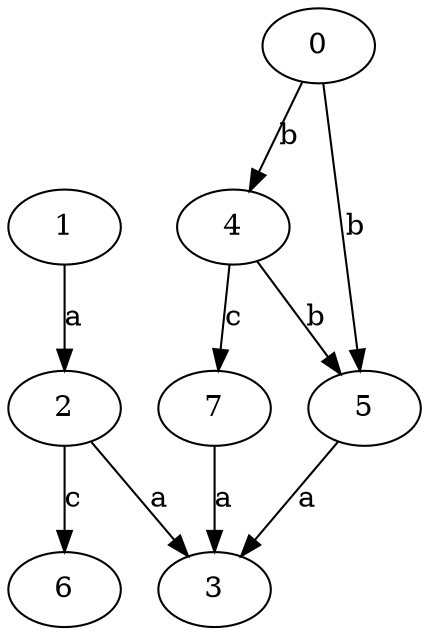 strict digraph  {
1;
2;
3;
4;
5;
0;
6;
7;
1 -> 2  [label=a];
2 -> 3  [label=a];
2 -> 6  [label=c];
4 -> 5  [label=b];
4 -> 7  [label=c];
5 -> 3  [label=a];
0 -> 4  [label=b];
0 -> 5  [label=b];
7 -> 3  [label=a];
}
